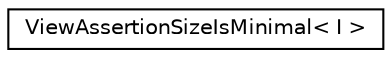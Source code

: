 digraph "Graphical Class Hierarchy"
{
 // LATEX_PDF_SIZE
  edge [fontname="Helvetica",fontsize="10",labelfontname="Helvetica",labelfontsize="10"];
  node [fontname="Helvetica",fontsize="10",shape=record];
  rankdir="LR";
  Node0 [label="ViewAssertionSizeIsMinimal\< I \>",height=0.2,width=0.4,color="black", fillcolor="white", style="filled",URL="$structViewAssertionSizeIsMinimal.html",tooltip=" "];
}
